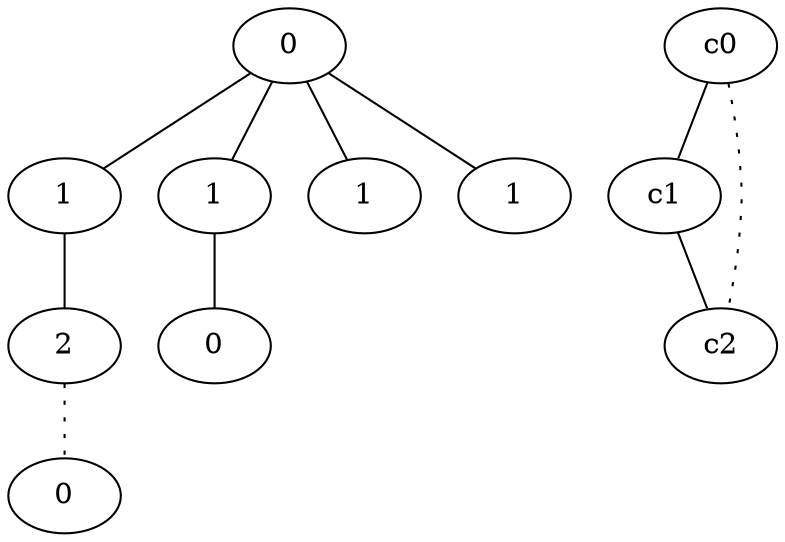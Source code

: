 graph {
a0[label=0];
a1[label=1];
a2[label=2];
a3[label=0];
a4[label=1];
a5[label=0];
a6[label=1];
a7[label=1];
a0 -- a1;
a0 -- a4;
a0 -- a6;
a0 -- a7;
a1 -- a2;
a2 -- a3 [style=dotted];
a4 -- a5;
c0 -- c1;
c0 -- c2 [style=dotted];
c1 -- c2;
}
